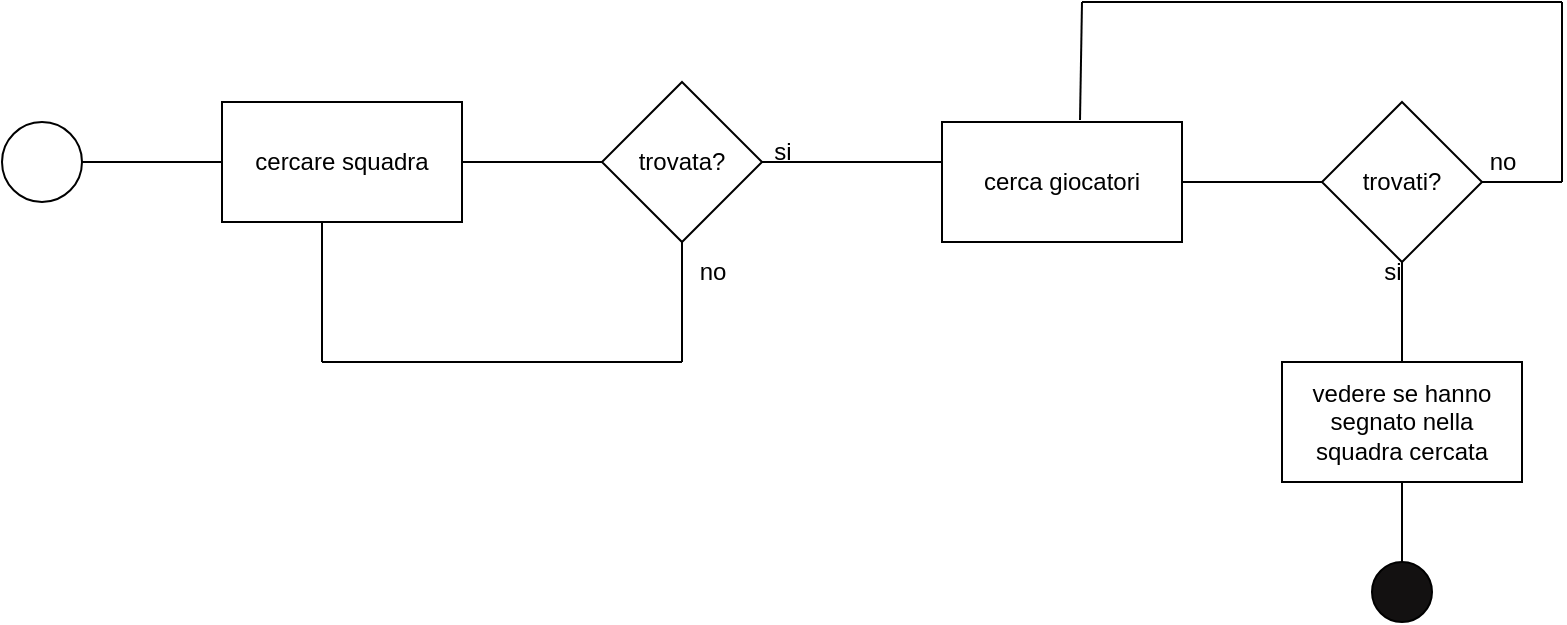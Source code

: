 <mxfile version="21.2.4" type="device">
  <diagram name="Pagina-1" id="ma07dyJ9n0HA5KOKWZoF">
    <mxGraphModel dx="880" dy="484" grid="1" gridSize="10" guides="1" tooltips="1" connect="1" arrows="1" fold="1" page="1" pageScale="1" pageWidth="827" pageHeight="1169" math="0" shadow="0">
      <root>
        <mxCell id="0" />
        <mxCell id="1" parent="0" />
        <mxCell id="5gtRDDA0OaqgY4Ps9H5s-1" value="" style="ellipse;whiteSpace=wrap;html=1;aspect=fixed;fillColor=#131111;" vertex="1" parent="1">
          <mxGeometry x="705" y="310" width="30" height="30" as="geometry" />
        </mxCell>
        <mxCell id="5gtRDDA0OaqgY4Ps9H5s-2" value="" style="ellipse;whiteSpace=wrap;html=1;aspect=fixed;" vertex="1" parent="1">
          <mxGeometry x="20" y="90" width="40" height="40" as="geometry" />
        </mxCell>
        <mxCell id="5gtRDDA0OaqgY4Ps9H5s-4" value="" style="endArrow=none;html=1;rounded=0;exitX=1;exitY=0.5;exitDx=0;exitDy=0;" edge="1" parent="1" source="5gtRDDA0OaqgY4Ps9H5s-2">
          <mxGeometry width="50" height="50" relative="1" as="geometry">
            <mxPoint x="390" y="280" as="sourcePoint" />
            <mxPoint x="130" y="110" as="targetPoint" />
          </mxGeometry>
        </mxCell>
        <mxCell id="5gtRDDA0OaqgY4Ps9H5s-5" value="cercare squadra" style="rounded=0;whiteSpace=wrap;html=1;" vertex="1" parent="1">
          <mxGeometry x="130" y="80" width="120" height="60" as="geometry" />
        </mxCell>
        <mxCell id="5gtRDDA0OaqgY4Ps9H5s-6" value="" style="endArrow=none;html=1;rounded=0;exitX=1;exitY=0.5;exitDx=0;exitDy=0;" edge="1" parent="1" source="5gtRDDA0OaqgY4Ps9H5s-5">
          <mxGeometry width="50" height="50" relative="1" as="geometry">
            <mxPoint x="280" y="140" as="sourcePoint" />
            <mxPoint x="320" y="110" as="targetPoint" />
          </mxGeometry>
        </mxCell>
        <mxCell id="5gtRDDA0OaqgY4Ps9H5s-7" value="trovata?" style="rhombus;whiteSpace=wrap;html=1;" vertex="1" parent="1">
          <mxGeometry x="320" y="70" width="80" height="80" as="geometry" />
        </mxCell>
        <mxCell id="5gtRDDA0OaqgY4Ps9H5s-8" value="" style="endArrow=none;html=1;rounded=0;entryX=0.5;entryY=1;entryDx=0;entryDy=0;" edge="1" parent="1" target="5gtRDDA0OaqgY4Ps9H5s-7">
          <mxGeometry width="50" height="50" relative="1" as="geometry">
            <mxPoint x="360" y="210" as="sourcePoint" />
            <mxPoint x="370" y="190" as="targetPoint" />
          </mxGeometry>
        </mxCell>
        <mxCell id="5gtRDDA0OaqgY4Ps9H5s-9" value="no&lt;br&gt;" style="text;html=1;align=center;verticalAlign=middle;resizable=0;points=[];autosize=1;strokeColor=none;fillColor=none;" vertex="1" parent="1">
          <mxGeometry x="355" y="150" width="40" height="30" as="geometry" />
        </mxCell>
        <mxCell id="5gtRDDA0OaqgY4Ps9H5s-10" value="" style="endArrow=none;html=1;rounded=0;" edge="1" parent="1">
          <mxGeometry width="50" height="50" relative="1" as="geometry">
            <mxPoint x="180" y="210" as="sourcePoint" />
            <mxPoint x="360" y="210" as="targetPoint" />
          </mxGeometry>
        </mxCell>
        <mxCell id="5gtRDDA0OaqgY4Ps9H5s-11" value="" style="endArrow=none;html=1;rounded=0;" edge="1" parent="1">
          <mxGeometry width="50" height="50" relative="1" as="geometry">
            <mxPoint x="180" y="210" as="sourcePoint" />
            <mxPoint x="180" y="140" as="targetPoint" />
          </mxGeometry>
        </mxCell>
        <mxCell id="5gtRDDA0OaqgY4Ps9H5s-12" value="" style="endArrow=none;html=1;rounded=0;exitX=1;exitY=0.5;exitDx=0;exitDy=0;" edge="1" parent="1" source="5gtRDDA0OaqgY4Ps9H5s-7">
          <mxGeometry width="50" height="50" relative="1" as="geometry">
            <mxPoint x="390" y="270" as="sourcePoint" />
            <mxPoint x="490" y="110" as="targetPoint" />
          </mxGeometry>
        </mxCell>
        <mxCell id="5gtRDDA0OaqgY4Ps9H5s-13" value="cerca giocatori" style="rounded=0;whiteSpace=wrap;html=1;" vertex="1" parent="1">
          <mxGeometry x="490" y="90" width="120" height="60" as="geometry" />
        </mxCell>
        <mxCell id="5gtRDDA0OaqgY4Ps9H5s-14" value="" style="endArrow=none;html=1;rounded=0;exitX=1;exitY=0.5;exitDx=0;exitDy=0;" edge="1" parent="1" source="5gtRDDA0OaqgY4Ps9H5s-13">
          <mxGeometry width="50" height="50" relative="1" as="geometry">
            <mxPoint x="390" y="270" as="sourcePoint" />
            <mxPoint x="680" y="120" as="targetPoint" />
          </mxGeometry>
        </mxCell>
        <mxCell id="5gtRDDA0OaqgY4Ps9H5s-15" value="vedere se hanno segnato nella squadra cercata" style="rounded=0;whiteSpace=wrap;html=1;" vertex="1" parent="1">
          <mxGeometry x="660" y="210" width="120" height="60" as="geometry" />
        </mxCell>
        <mxCell id="5gtRDDA0OaqgY4Ps9H5s-16" value="si&lt;br&gt;" style="text;html=1;align=center;verticalAlign=middle;resizable=0;points=[];autosize=1;strokeColor=none;fillColor=none;" vertex="1" parent="1">
          <mxGeometry x="395" y="90" width="30" height="30" as="geometry" />
        </mxCell>
        <mxCell id="5gtRDDA0OaqgY4Ps9H5s-18" value="trovati?" style="rhombus;whiteSpace=wrap;html=1;" vertex="1" parent="1">
          <mxGeometry x="680" y="80" width="80" height="80" as="geometry" />
        </mxCell>
        <mxCell id="5gtRDDA0OaqgY4Ps9H5s-19" value="" style="endArrow=none;html=1;rounded=0;" edge="1" parent="1">
          <mxGeometry width="50" height="50" relative="1" as="geometry">
            <mxPoint x="760" y="120" as="sourcePoint" />
            <mxPoint x="800" y="120" as="targetPoint" />
          </mxGeometry>
        </mxCell>
        <mxCell id="5gtRDDA0OaqgY4Ps9H5s-20" value="" style="endArrow=none;html=1;rounded=0;" edge="1" parent="1">
          <mxGeometry width="50" height="50" relative="1" as="geometry">
            <mxPoint x="800" y="120" as="sourcePoint" />
            <mxPoint x="800" y="30" as="targetPoint" />
          </mxGeometry>
        </mxCell>
        <mxCell id="5gtRDDA0OaqgY4Ps9H5s-22" value="" style="endArrow=none;html=1;rounded=0;" edge="1" parent="1">
          <mxGeometry width="50" height="50" relative="1" as="geometry">
            <mxPoint x="710" y="30" as="sourcePoint" />
            <mxPoint x="800" y="30" as="targetPoint" />
          </mxGeometry>
        </mxCell>
        <mxCell id="5gtRDDA0OaqgY4Ps9H5s-23" value="" style="endArrow=none;html=1;rounded=0;" edge="1" parent="1">
          <mxGeometry width="50" height="50" relative="1" as="geometry">
            <mxPoint x="560" y="30" as="sourcePoint" />
            <mxPoint x="710" y="30" as="targetPoint" />
          </mxGeometry>
        </mxCell>
        <mxCell id="5gtRDDA0OaqgY4Ps9H5s-25" value="" style="endArrow=none;html=1;rounded=0;exitX=0.575;exitY=-0.017;exitDx=0;exitDy=0;exitPerimeter=0;" edge="1" parent="1" source="5gtRDDA0OaqgY4Ps9H5s-13">
          <mxGeometry width="50" height="50" relative="1" as="geometry">
            <mxPoint x="540" y="90" as="sourcePoint" />
            <mxPoint x="560" y="30" as="targetPoint" />
          </mxGeometry>
        </mxCell>
        <mxCell id="5gtRDDA0OaqgY4Ps9H5s-26" value="no" style="text;html=1;align=center;verticalAlign=middle;resizable=0;points=[];autosize=1;strokeColor=none;fillColor=none;" vertex="1" parent="1">
          <mxGeometry x="750" y="95" width="40" height="30" as="geometry" />
        </mxCell>
        <mxCell id="5gtRDDA0OaqgY4Ps9H5s-27" value="" style="endArrow=none;html=1;rounded=0;entryX=0.5;entryY=1;entryDx=0;entryDy=0;exitX=0.5;exitY=0;exitDx=0;exitDy=0;" edge="1" parent="1" source="5gtRDDA0OaqgY4Ps9H5s-15" target="5gtRDDA0OaqgY4Ps9H5s-18">
          <mxGeometry width="50" height="50" relative="1" as="geometry">
            <mxPoint x="720" y="200" as="sourcePoint" />
            <mxPoint x="750" y="160" as="targetPoint" />
          </mxGeometry>
        </mxCell>
        <mxCell id="5gtRDDA0OaqgY4Ps9H5s-28" value="" style="endArrow=none;html=1;rounded=0;entryX=0.5;entryY=1;entryDx=0;entryDy=0;exitX=0.5;exitY=0;exitDx=0;exitDy=0;" edge="1" parent="1" source="5gtRDDA0OaqgY4Ps9H5s-1" target="5gtRDDA0OaqgY4Ps9H5s-15">
          <mxGeometry width="50" height="50" relative="1" as="geometry">
            <mxPoint x="670" y="330" as="sourcePoint" />
            <mxPoint x="720" y="280" as="targetPoint" />
          </mxGeometry>
        </mxCell>
        <mxCell id="5gtRDDA0OaqgY4Ps9H5s-29" value="si" style="text;html=1;align=center;verticalAlign=middle;resizable=0;points=[];autosize=1;strokeColor=none;fillColor=none;" vertex="1" parent="1">
          <mxGeometry x="700" y="150" width="30" height="30" as="geometry" />
        </mxCell>
      </root>
    </mxGraphModel>
  </diagram>
</mxfile>
